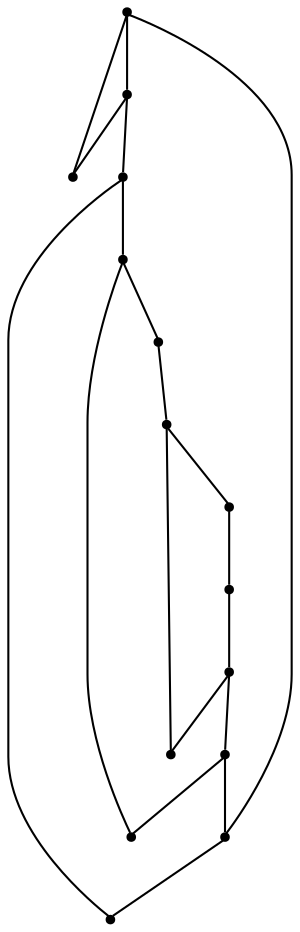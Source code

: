 graph {
  node [shape=point,comment="{\"directed\":false,\"doi\":\"10.1007/978-3-030-04414-5_30\",\"figure\":\"3\"}"]

  v0 [pos="1079.9240690044421,1902.779644393615"]
  v1 [pos="893.2298100001694,2236.16197010874"]
  v2 [pos="1026.5823207285878,1956.1217881271496"]
  v3 [pos="946.5695234466575,2156.1501534364825"]
  v4 [pos="1013.2468121226543,1929.4521151884264"]
  v5 [pos="1079.9240690044421,2076.140435156292"]
  v6 [pos="946.5695234466575,1969.4560841015846"]
  v7 [pos="1026.5823207285878,2022.797210432905"]
  v8 [pos="946.5695234466575,2076.140435156292"]
  v9 [pos="839.8879663416885,2062.80404078979"]
  v10 [pos="786.5461226832076,1902.779644393615"]
  v11 [pos="786.5461226832075,2182.824913386276"]
  v12 [pos="959.905032052591,1982.7965480769426"]
  v13 [pos="959.905032052591,2062.80404078979"]
  v14 [pos="866.5588563767201,2076.140435156292"]

  v0 -- v1 [id="-1",pos="1079.9240690044421,1902.779644393615 1199.9494330038542,2022.7941900200822 1133.2721443278576,2142.811915028468 893.2298100001694,2236.16197010874"]
  v11 -- v9 [id="-2",pos="786.5461226832075,2182.824913386276 839.8879663416885,2062.80404078979 839.8879663416885,2062.80404078979 839.8879663416885,2062.80404078979"]
  v10 -- v11 [id="-3",pos="786.5461226832076,1902.779644393615 786.5461226832075,2182.824913386276 786.5461226832075,2182.824913386276 786.5461226832075,2182.824913386276"]
  v9 -- v14 [id="-4",pos="839.8879663416885,2062.80404078979 866.5588563767201,2076.140435156292 866.5588563767201,2076.140435156292 866.5588563767201,2076.140435156292"]
  v14 -- v8 [id="-5",pos="866.5588563767201,2076.140435156292 946.5695234466575,2076.140435156292 946.5695234466575,2076.140435156292 946.5695234466575,2076.140435156292"]
  v8 -- v13 [id="-6",pos="946.5695234466575,2076.140435156292 959.905032052591,2062.80404078979 959.905032052591,2062.80404078979 959.905032052591,2062.80404078979"]
  v6 -- v2 [id="-7",pos="946.5695234466575,1969.4560841015846 1026.5823207285878,1956.1217881271496 1026.5823207285878,1956.1217881271496 1026.5823207285878,1956.1217881271496"]
  v13 -- v12 [id="-8",pos="959.905032052591,2062.80404078979 959.905032052591,1982.7965480769426 959.905032052591,1982.7965480769426 959.905032052591,1982.7965480769426"]
  v12 -- v6 [id="-9",pos="959.905032052591,1982.7965480769426 946.5695234466575,1969.4560841015846 946.5695234466575,1969.4560841015846 946.5695234466575,1969.4560841015846"]
  v4 -- v0 [id="-10",pos="1013.2468121226543,1929.4521151884264 1079.9240690044421,1902.779644393615 1079.9240690044421,1902.779644393615 1079.9240690044421,1902.779644393615"]
  v2 -- v4 [id="-11",pos="1026.5823207285878,1956.1217881271496 1013.2468121226543,1929.4521151884264 1013.2468121226543,1929.4521151884264 1013.2468121226543,1929.4521151884264"]
  v0 -- v10 [id="-12",pos="1079.9240690044421,1902.779644393615 786.5461226832076,1902.779644393615 786.5461226832076,1902.779644393615 786.5461226832076,1902.779644393615"]
  v11 -- v5 [id="-13",pos="786.5461226832075,2182.824913386276 826.5525213241727,2209.48825935498 1039.9198323696787,2196.1530413597884 1079.9240690044421,2076.140435156292"]
  v10 -- v1 [id="-14",pos="786.5461226832076,1902.779644393615 733.2042790247266,2102.8100763011953 706.533388989695,2209.492456139113 893.2298100001694,2236.16197010874"]
  v9 -- v3 [id="-15",pos="839.8879663416885,2062.80404078979 848.781060910411,2116.145421471664 884.3367154314469,2147.2583442298173 946.5695234466575,2156.1501534364825"]
  v8 -- v7 [id="-16",pos="946.5695234466575,2076.140435156292 982.1356382624047,2076.1354435266794 1008.8107251330043,2058.357865938994 1026.5823207285878,2022.797210432905"]
  v6 -- v7 [id="-17",pos="946.5695234466575,1969.4560841015846 982.1356382624047,1969.4530636887616 1008.8107251330043,1987.2306412764465 1026.5823207285878,2022.797210432905"]
  v4 -- v5 [id="-18",pos="1013.2468121226543,1929.4521151884264 1057.6976278359878,1938.3444648900181 1079.9261674222262,1987.2307684517232 1079.9240690044421,2076.140435156292"]
  v2 -- v3 [id="-19",pos="1026.5823207285878,1956.1217881271496 1093.2616760281599,2009.4588448496133 1079.9261674222262,2102.806006692339 946.5695234466575,2156.1501534364825"]
}